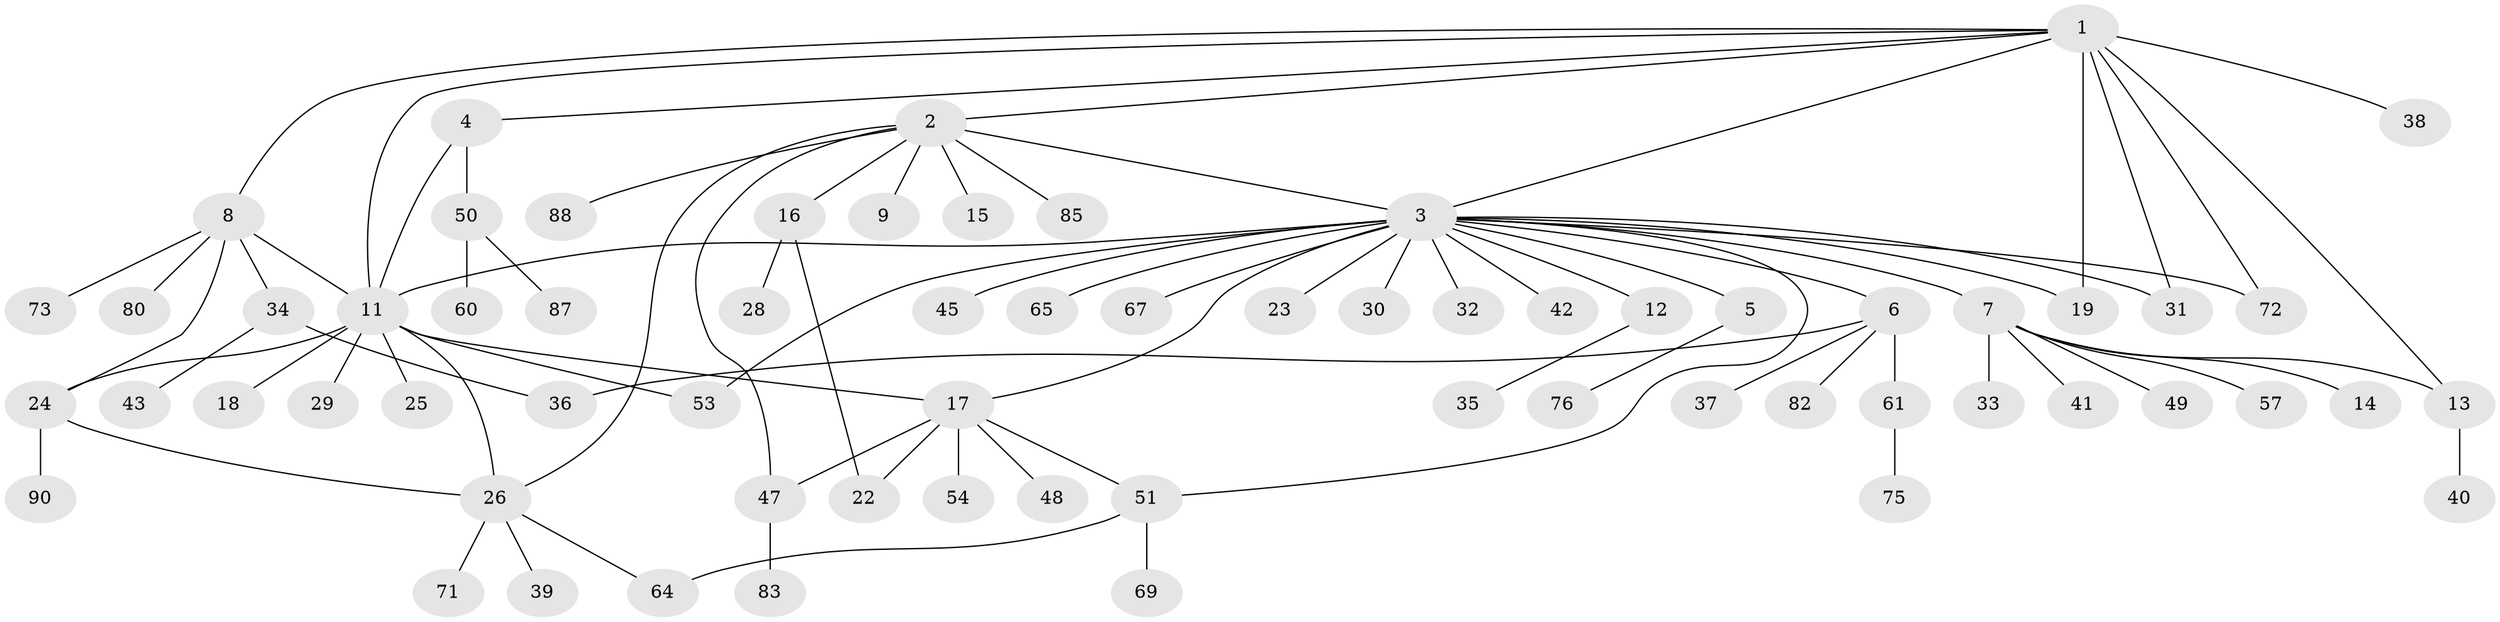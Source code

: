 // Generated by graph-tools (version 1.1) at 2025/23/03/03/25 07:23:49]
// undirected, 66 vertices, 83 edges
graph export_dot {
graph [start="1"]
  node [color=gray90,style=filled];
  1 [super="+63"];
  2 [super="+56"];
  3 [super="+79"];
  4 [super="+20"];
  5;
  6 [super="+68"];
  7 [super="+10"];
  8 [super="+21"];
  9;
  11 [super="+84"];
  12;
  13 [super="+89"];
  14;
  15 [super="+77"];
  16 [super="+46"];
  17 [super="+52"];
  18;
  19;
  22;
  23;
  24 [super="+78"];
  25;
  26 [super="+27"];
  28 [super="+58"];
  29;
  30 [super="+44"];
  31;
  32 [super="+74"];
  33;
  34;
  35;
  36;
  37;
  38;
  39;
  40 [super="+59"];
  41;
  42;
  43;
  45;
  47 [super="+66"];
  48 [super="+55"];
  49;
  50 [super="+62"];
  51;
  53;
  54;
  57;
  60;
  61 [super="+70"];
  64 [super="+86"];
  65;
  67;
  69;
  71;
  72 [super="+81"];
  73;
  75;
  76;
  80;
  82;
  83;
  85;
  87;
  88;
  90;
  1 -- 2;
  1 -- 4;
  1 -- 8;
  1 -- 11;
  1 -- 19;
  1 -- 31 [weight=2];
  1 -- 38;
  1 -- 72;
  1 -- 3;
  1 -- 13;
  2 -- 3 [weight=2];
  2 -- 9;
  2 -- 15;
  2 -- 16;
  2 -- 47;
  2 -- 85;
  2 -- 88;
  2 -- 26;
  3 -- 5;
  3 -- 6;
  3 -- 7;
  3 -- 11 [weight=2];
  3 -- 12;
  3 -- 17;
  3 -- 19;
  3 -- 23;
  3 -- 30;
  3 -- 31;
  3 -- 32;
  3 -- 42;
  3 -- 45;
  3 -- 51;
  3 -- 53;
  3 -- 65;
  3 -- 67;
  3 -- 72;
  4 -- 50;
  4 -- 11;
  5 -- 76;
  6 -- 37;
  6 -- 61;
  6 -- 82;
  6 -- 36;
  7 -- 13;
  7 -- 14;
  7 -- 33;
  7 -- 41;
  7 -- 49;
  7 -- 57;
  8 -- 11;
  8 -- 34;
  8 -- 73;
  8 -- 80;
  8 -- 24;
  11 -- 17;
  11 -- 18;
  11 -- 24;
  11 -- 25;
  11 -- 29;
  11 -- 53;
  11 -- 26;
  12 -- 35;
  13 -- 40;
  16 -- 22;
  16 -- 28;
  17 -- 22;
  17 -- 48;
  17 -- 51;
  17 -- 54;
  17 -- 47;
  24 -- 26;
  24 -- 90;
  26 -- 39;
  26 -- 64;
  26 -- 71;
  34 -- 36;
  34 -- 43;
  47 -- 83;
  50 -- 60;
  50 -- 87;
  51 -- 69;
  51 -- 64;
  61 -- 75;
}
